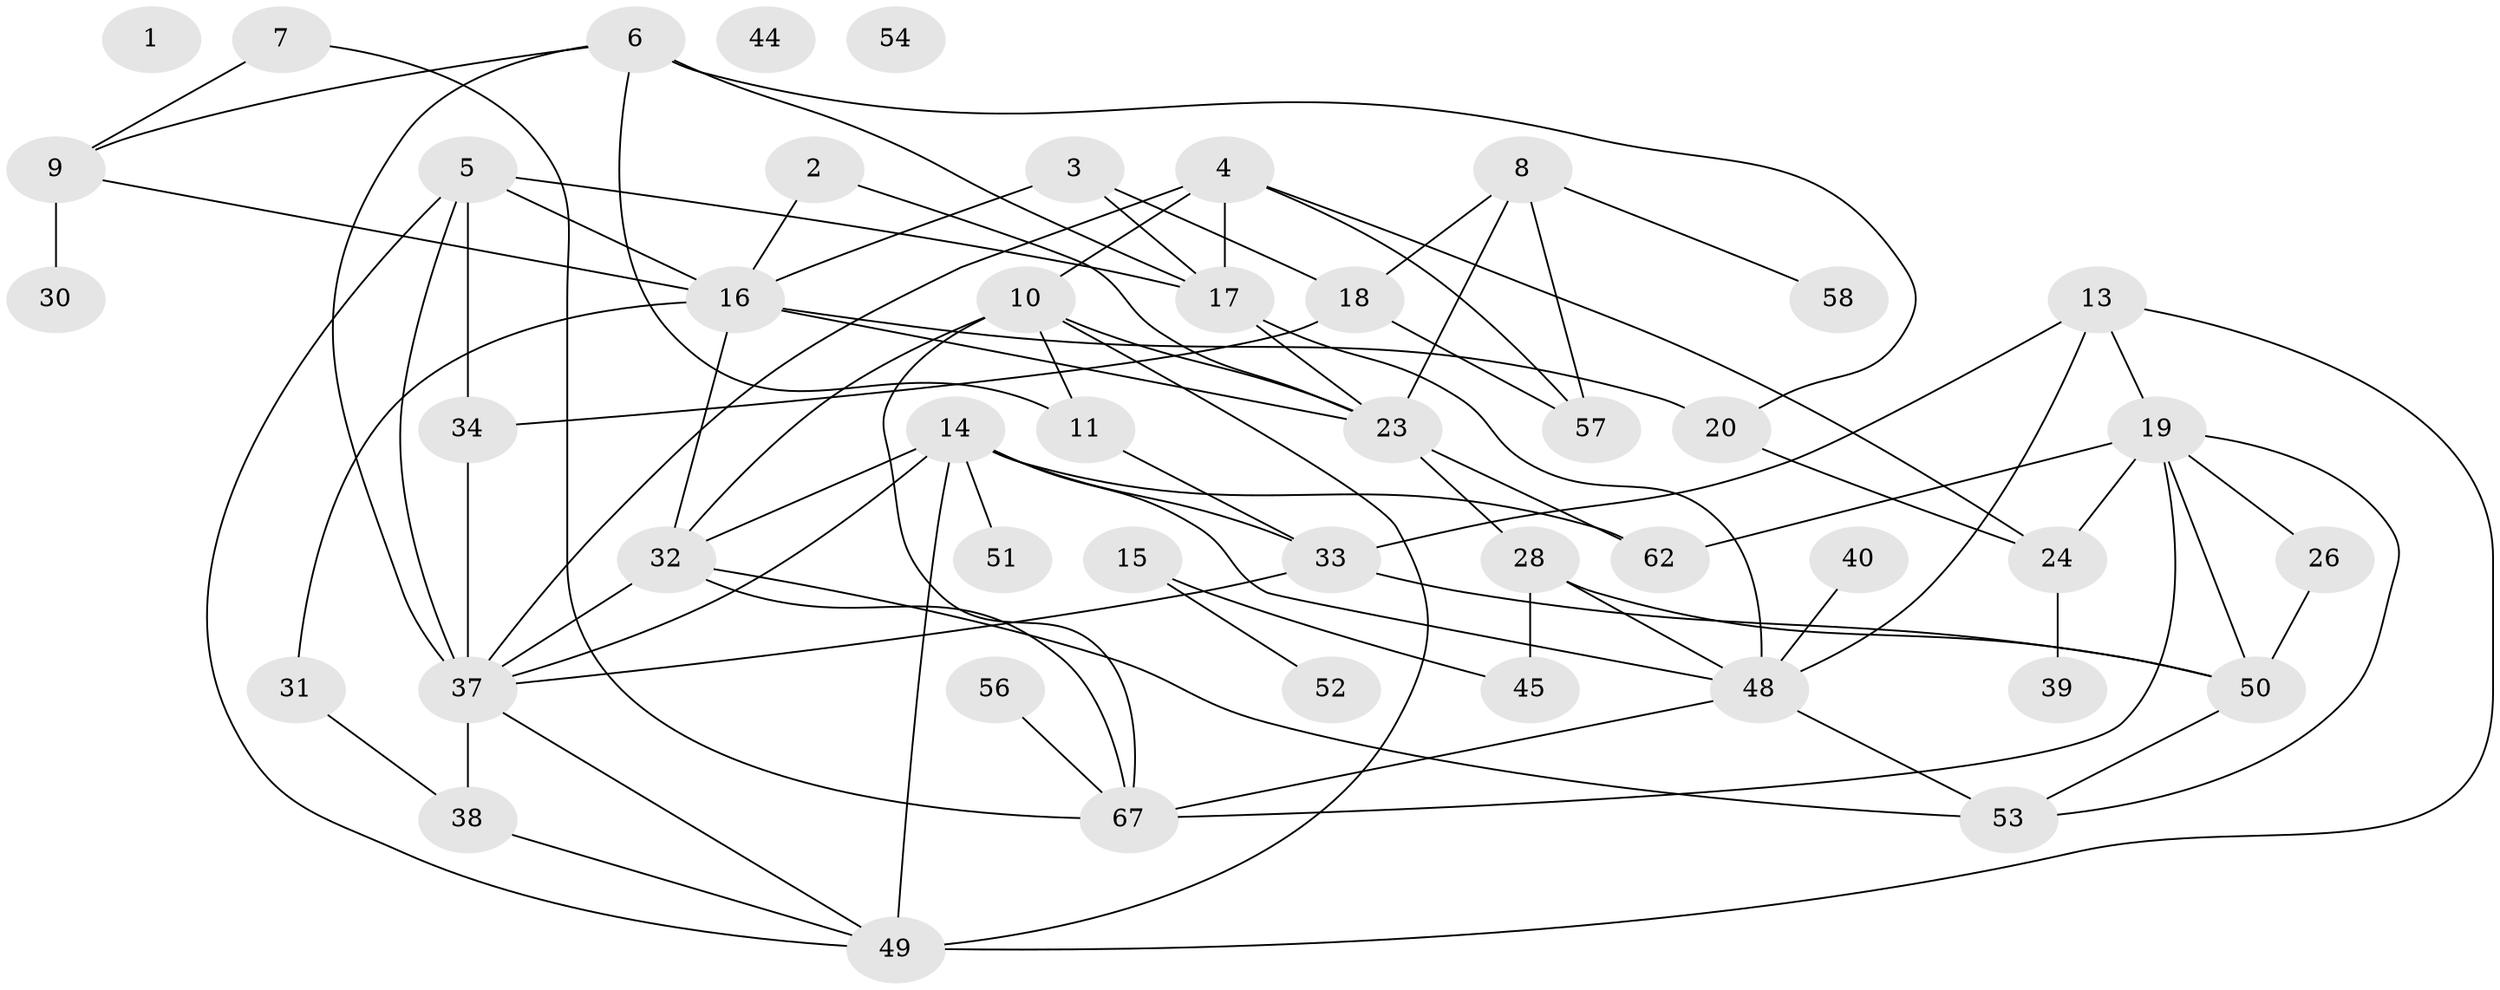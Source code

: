 // Generated by graph-tools (version 1.1) at 2025/23/03/03/25 07:23:26]
// undirected, 46 vertices, 84 edges
graph export_dot {
graph [start="1"]
  node [color=gray90,style=filled];
  1 [super="+66"];
  2;
  3 [super="+21"];
  4 [super="+12"];
  5 [super="+71"];
  6 [super="+35"];
  7;
  8 [super="+69"];
  9 [super="+60"];
  10 [super="+22"];
  11 [super="+25"];
  13;
  14 [super="+29"];
  15;
  16 [super="+43"];
  17 [super="+41"];
  18 [super="+47"];
  19 [super="+46"];
  20;
  23 [super="+27"];
  24 [super="+65"];
  26 [super="+36"];
  28;
  30;
  31;
  32 [super="+59"];
  33 [super="+42"];
  34;
  37 [super="+72"];
  38;
  39;
  40;
  44;
  45;
  48 [super="+55"];
  49 [super="+70"];
  50 [super="+64"];
  51;
  52;
  53 [super="+63"];
  54;
  56;
  57 [super="+61"];
  58;
  62;
  67 [super="+68"];
  2 -- 16;
  2 -- 23;
  3 -- 16 [weight=2];
  3 -- 17;
  3 -- 18;
  4 -- 37;
  4 -- 57;
  4 -- 10;
  4 -- 24;
  4 -- 17;
  5 -- 16 [weight=2];
  5 -- 17;
  5 -- 49;
  5 -- 34;
  5 -- 37;
  6 -- 20;
  6 -- 37;
  6 -- 9;
  6 -- 17;
  6 -- 11;
  7 -- 9;
  7 -- 67;
  8 -- 18;
  8 -- 58;
  8 -- 23;
  8 -- 57;
  9 -- 30;
  9 -- 16;
  10 -- 11;
  10 -- 49;
  10 -- 67;
  10 -- 32;
  10 -- 23;
  11 -- 33;
  13 -- 19;
  13 -- 48;
  13 -- 49;
  13 -- 33;
  14 -- 48;
  14 -- 51;
  14 -- 62;
  14 -- 37;
  14 -- 49 [weight=2];
  14 -- 33;
  14 -- 32;
  15 -- 45;
  15 -- 52;
  16 -- 20;
  16 -- 32 [weight=2];
  16 -- 23;
  16 -- 31;
  17 -- 48;
  17 -- 23;
  18 -- 34;
  18 -- 57;
  19 -- 62;
  19 -- 50;
  19 -- 67;
  19 -- 53;
  19 -- 24;
  19 -- 26;
  20 -- 24;
  23 -- 28;
  23 -- 62;
  24 -- 39;
  26 -- 50;
  28 -- 45;
  28 -- 50;
  28 -- 48;
  31 -- 38;
  32 -- 37;
  32 -- 67;
  32 -- 53;
  33 -- 50;
  33 -- 37;
  34 -- 37;
  37 -- 38 [weight=2];
  37 -- 49;
  38 -- 49;
  40 -- 48;
  48 -- 53;
  48 -- 67;
  50 -- 53;
  56 -- 67;
}
